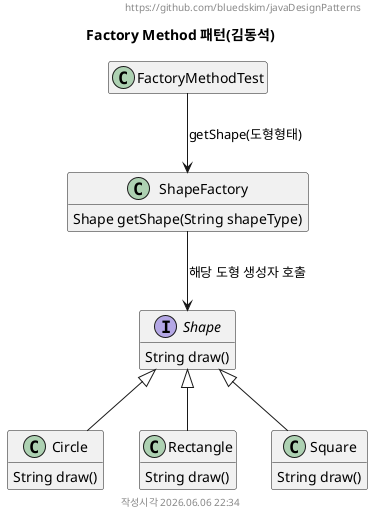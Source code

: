 @startuml Factory Method 패턴(김동석)

hide empty members
hide empty methods

title Factory Method 패턴(김동석)
header https://github.com/bluedskim/javaDesignPatterns
footer 작성시각 %date("yyyy.MM.dd' 'HH:mm")

interface Shape {
	String draw()
}

class Circle {
	String draw()
}

class Rectangle {
	String draw()
}

class Square {
	String draw()
}

class ShapeFactory {
	Shape getShape(String shapeType)
}

Shape <|-- Circle
Shape <|-- Rectangle
Shape <|-- Square

FactoryMethodTest --> ShapeFactory : getShape(도형형태)
ShapeFactory --> Shape : 해당 도형 생성자 호출
@enduml